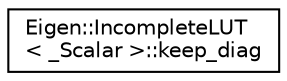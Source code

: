 digraph "Graphical Class Hierarchy"
{
  edge [fontname="Helvetica",fontsize="10",labelfontname="Helvetica",labelfontsize="10"];
  node [fontname="Helvetica",fontsize="10",shape=record];
  rankdir="LR";
  Node1 [label="Eigen::IncompleteLUT\l\< _Scalar \>::keep_diag",height=0.2,width=0.4,color="black", fillcolor="white", style="filled",URL="$struct_eigen_1_1_incomplete_l_u_t_1_1keep__diag.html"];
}

